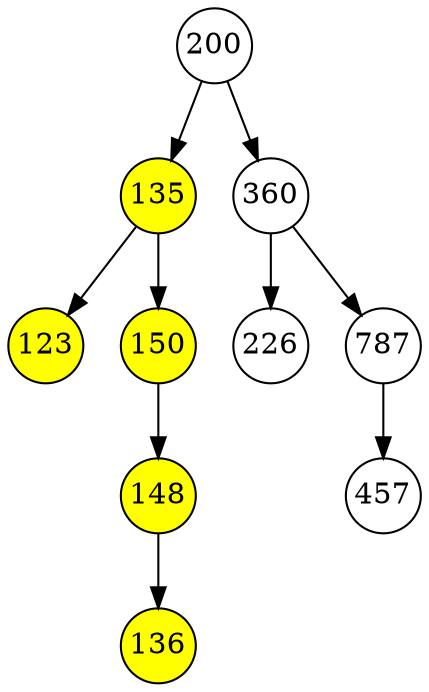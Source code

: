 digraph test_tree {
node [shape="circle", style="filled", fillcolor="white", fontcolor="black", margin="0.01"];
135 [fillcolor="yellow"];
123 [fillcolor="yellow"];
150 [fillcolor="yellow"];
148 [fillcolor="yellow"];
136 [fillcolor="yellow"];
200 -> 135;
200 -> 360;
135 -> 123;
135 -> 150;
150 -> 148;
148 -> 136;
360 -> 226;
360 -> 787;
787 -> 457;
}
